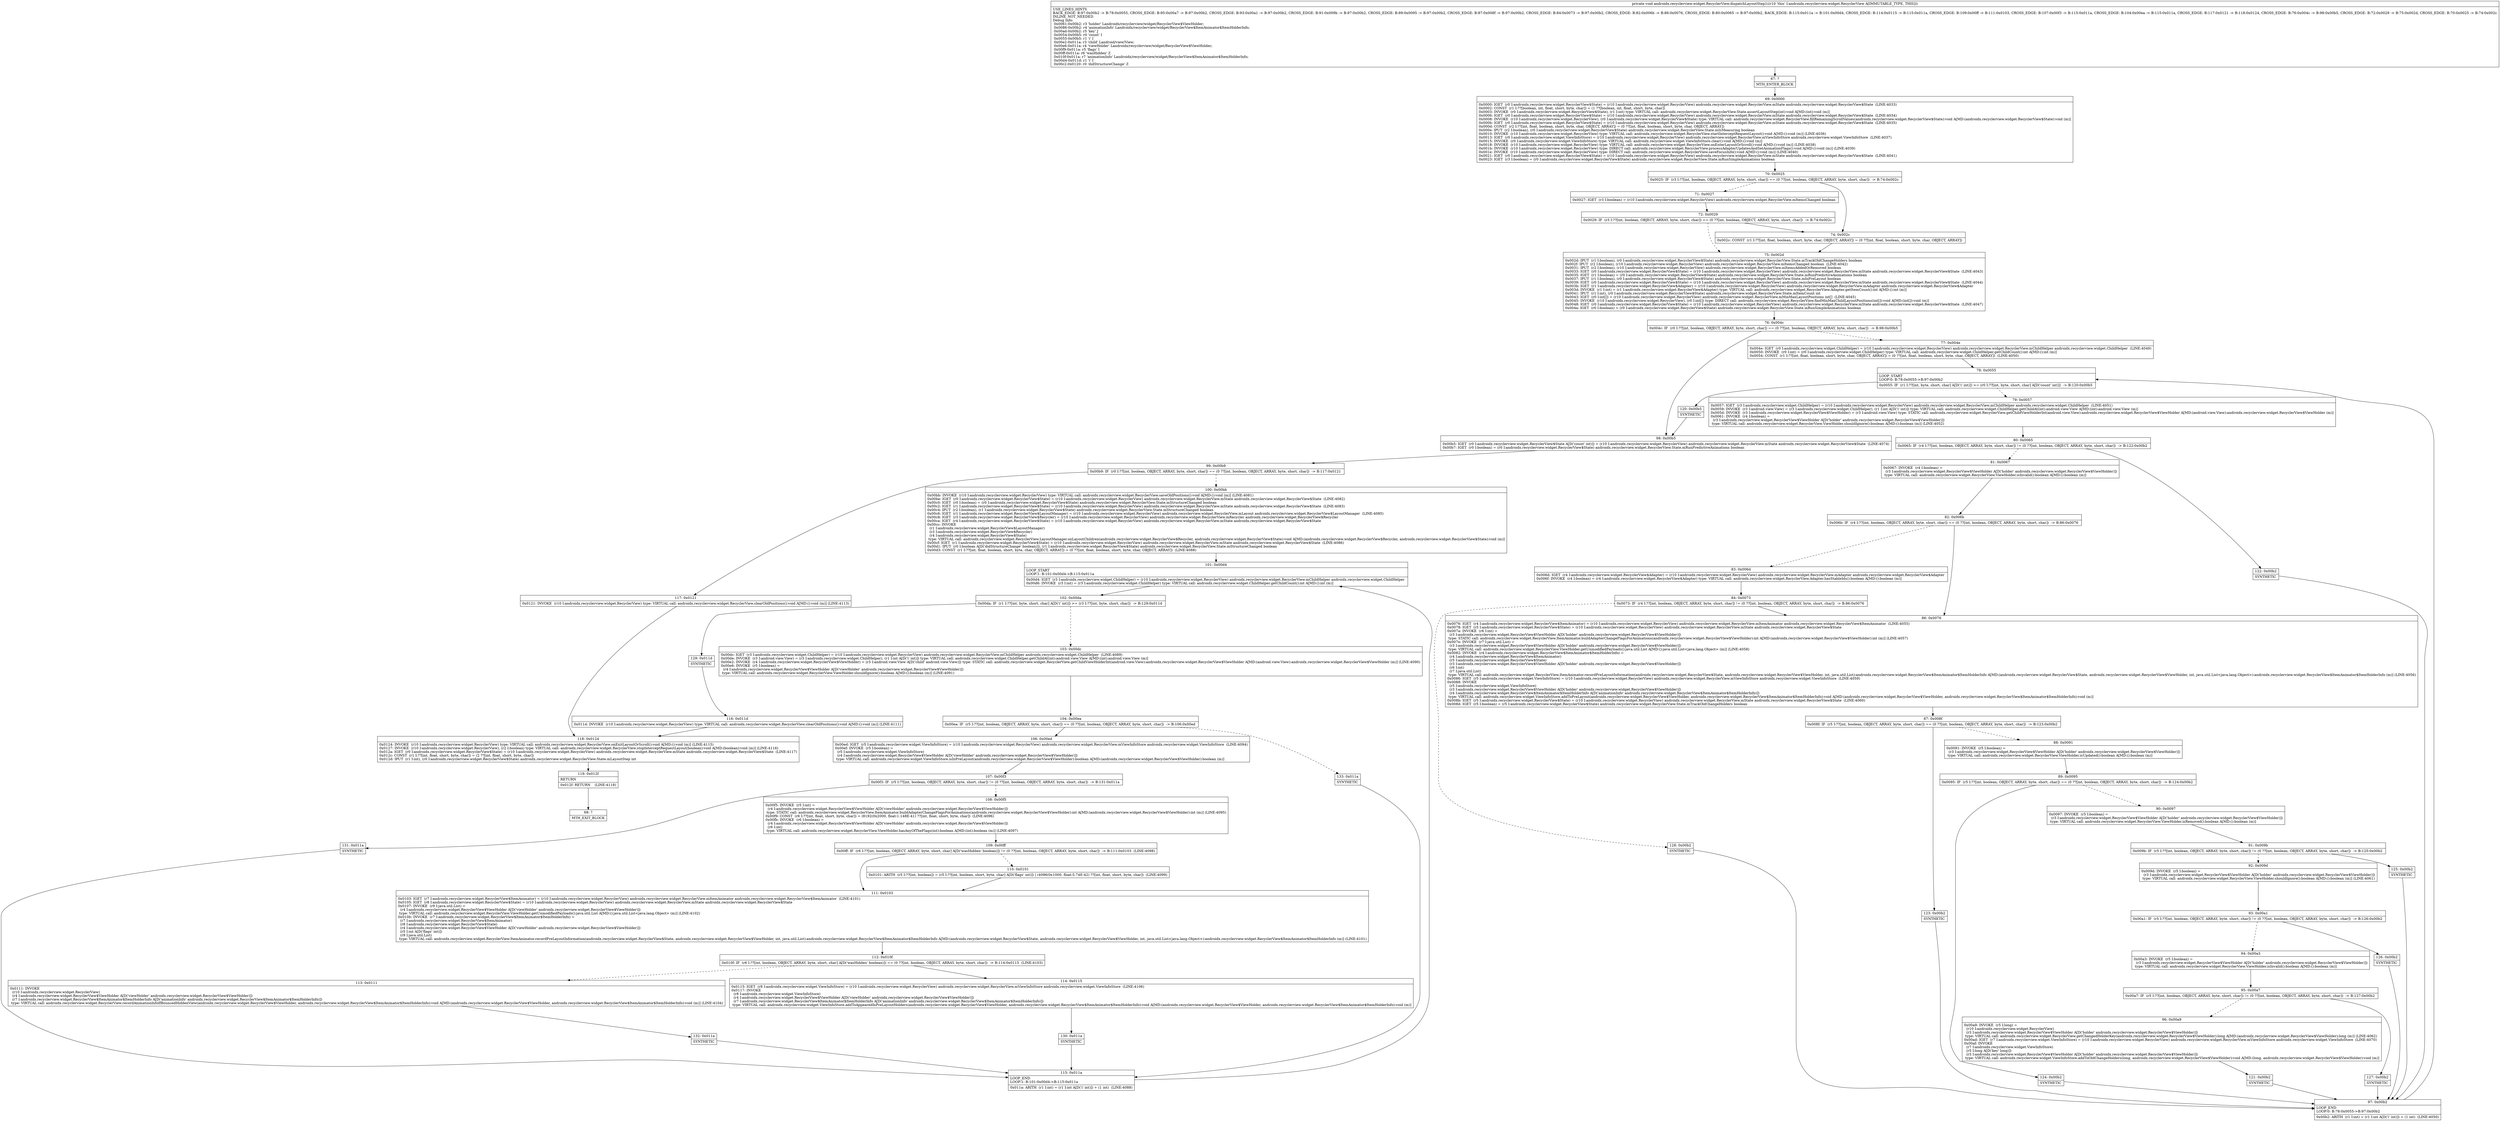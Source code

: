 digraph "CFG forandroidx.recyclerview.widget.RecyclerView.dispatchLayoutStep1()V" {
Node_67 [shape=record,label="{67\:\ ?|MTH_ENTER_BLOCK\l}"];
Node_69 [shape=record,label="{69\:\ 0x0000|0x0000: IGET  (r0 I:androidx.recyclerview.widget.RecyclerView$State) = (r10 I:androidx.recyclerview.widget.RecyclerView) androidx.recyclerview.widget.RecyclerView.mState androidx.recyclerview.widget.RecyclerView$State  (LINE:4033)\l0x0002: CONST  (r1 I:??[boolean, int, float, short, byte, char]) = (1 ??[boolean, int, float, short, byte, char]) \l0x0003: INVOKE  (r0 I:androidx.recyclerview.widget.RecyclerView$State), (r1 I:int) type: VIRTUAL call: androidx.recyclerview.widget.RecyclerView.State.assertLayoutStep(int):void A[MD:(int):void (m)]\l0x0006: IGET  (r0 I:androidx.recyclerview.widget.RecyclerView$State) = (r10 I:androidx.recyclerview.widget.RecyclerView) androidx.recyclerview.widget.RecyclerView.mState androidx.recyclerview.widget.RecyclerView$State  (LINE:4034)\l0x0008: INVOKE  (r10 I:androidx.recyclerview.widget.RecyclerView), (r0 I:androidx.recyclerview.widget.RecyclerView$State) type: VIRTUAL call: androidx.recyclerview.widget.RecyclerView.fillRemainingScrollValues(androidx.recyclerview.widget.RecyclerView$State):void A[MD:(androidx.recyclerview.widget.RecyclerView$State):void (m)]\l0x000b: IGET  (r0 I:androidx.recyclerview.widget.RecyclerView$State) = (r10 I:androidx.recyclerview.widget.RecyclerView) androidx.recyclerview.widget.RecyclerView.mState androidx.recyclerview.widget.RecyclerView$State  (LINE:4035)\l0x000d: CONST  (r2 I:??[int, float, boolean, short, byte, char, OBJECT, ARRAY]) = (0 ??[int, float, boolean, short, byte, char, OBJECT, ARRAY]) \l0x000e: IPUT  (r2 I:boolean), (r0 I:androidx.recyclerview.widget.RecyclerView$State) androidx.recyclerview.widget.RecyclerView.State.mIsMeasuring boolean \l0x0010: INVOKE  (r10 I:androidx.recyclerview.widget.RecyclerView) type: VIRTUAL call: androidx.recyclerview.widget.RecyclerView.startInterceptRequestLayout():void A[MD:():void (m)] (LINE:4036)\l0x0013: IGET  (r0 I:androidx.recyclerview.widget.ViewInfoStore) = (r10 I:androidx.recyclerview.widget.RecyclerView) androidx.recyclerview.widget.RecyclerView.mViewInfoStore androidx.recyclerview.widget.ViewInfoStore  (LINE:4037)\l0x0015: INVOKE  (r0 I:androidx.recyclerview.widget.ViewInfoStore) type: VIRTUAL call: androidx.recyclerview.widget.ViewInfoStore.clear():void A[MD:():void (m)]\l0x0018: INVOKE  (r10 I:androidx.recyclerview.widget.RecyclerView) type: VIRTUAL call: androidx.recyclerview.widget.RecyclerView.onEnterLayoutOrScroll():void A[MD:():void (m)] (LINE:4038)\l0x001b: INVOKE  (r10 I:androidx.recyclerview.widget.RecyclerView) type: DIRECT call: androidx.recyclerview.widget.RecyclerView.processAdapterUpdatesAndSetAnimationFlags():void A[MD:():void (m)] (LINE:4039)\l0x001e: INVOKE  (r10 I:androidx.recyclerview.widget.RecyclerView) type: DIRECT call: androidx.recyclerview.widget.RecyclerView.saveFocusInfo():void A[MD:():void (m)] (LINE:4040)\l0x0021: IGET  (r0 I:androidx.recyclerview.widget.RecyclerView$State) = (r10 I:androidx.recyclerview.widget.RecyclerView) androidx.recyclerview.widget.RecyclerView.mState androidx.recyclerview.widget.RecyclerView$State  (LINE:4041)\l0x0023: IGET  (r3 I:boolean) = (r0 I:androidx.recyclerview.widget.RecyclerView$State) androidx.recyclerview.widget.RecyclerView.State.mRunSimpleAnimations boolean \l}"];
Node_70 [shape=record,label="{70\:\ 0x0025|0x0025: IF  (r3 I:??[int, boolean, OBJECT, ARRAY, byte, short, char]) == (0 ??[int, boolean, OBJECT, ARRAY, byte, short, char])  \-\> B:74:0x002c \l}"];
Node_71 [shape=record,label="{71\:\ 0x0027|0x0027: IGET  (r3 I:boolean) = (r10 I:androidx.recyclerview.widget.RecyclerView) androidx.recyclerview.widget.RecyclerView.mItemsChanged boolean \l}"];
Node_72 [shape=record,label="{72\:\ 0x0029|0x0029: IF  (r3 I:??[int, boolean, OBJECT, ARRAY, byte, short, char]) == (0 ??[int, boolean, OBJECT, ARRAY, byte, short, char])  \-\> B:74:0x002c \l}"];
Node_75 [shape=record,label="{75\:\ 0x002d|0x002d: IPUT  (r1 I:boolean), (r0 I:androidx.recyclerview.widget.RecyclerView$State) androidx.recyclerview.widget.RecyclerView.State.mTrackOldChangeHolders boolean \l0x002f: IPUT  (r2 I:boolean), (r10 I:androidx.recyclerview.widget.RecyclerView) androidx.recyclerview.widget.RecyclerView.mItemsChanged boolean  (LINE:4042)\l0x0031: IPUT  (r2 I:boolean), (r10 I:androidx.recyclerview.widget.RecyclerView) androidx.recyclerview.widget.RecyclerView.mItemsAddedOrRemoved boolean \l0x0033: IGET  (r0 I:androidx.recyclerview.widget.RecyclerView$State) = (r10 I:androidx.recyclerview.widget.RecyclerView) androidx.recyclerview.widget.RecyclerView.mState androidx.recyclerview.widget.RecyclerView$State  (LINE:4043)\l0x0035: IGET  (r1 I:boolean) = (r0 I:androidx.recyclerview.widget.RecyclerView$State) androidx.recyclerview.widget.RecyclerView.State.mRunPredictiveAnimations boolean \l0x0037: IPUT  (r1 I:boolean), (r0 I:androidx.recyclerview.widget.RecyclerView$State) androidx.recyclerview.widget.RecyclerView.State.mInPreLayout boolean \l0x0039: IGET  (r0 I:androidx.recyclerview.widget.RecyclerView$State) = (r10 I:androidx.recyclerview.widget.RecyclerView) androidx.recyclerview.widget.RecyclerView.mState androidx.recyclerview.widget.RecyclerView$State  (LINE:4044)\l0x003b: IGET  (r1 I:androidx.recyclerview.widget.RecyclerView$Adapter) = (r10 I:androidx.recyclerview.widget.RecyclerView) androidx.recyclerview.widget.RecyclerView.mAdapter androidx.recyclerview.widget.RecyclerView$Adapter \l0x003d: INVOKE  (r1 I:int) = (r1 I:androidx.recyclerview.widget.RecyclerView$Adapter) type: VIRTUAL call: androidx.recyclerview.widget.RecyclerView.Adapter.getItemCount():int A[MD:():int (m)]\l0x0041: IPUT  (r1 I:int), (r0 I:androidx.recyclerview.widget.RecyclerView$State) androidx.recyclerview.widget.RecyclerView.State.mItemCount int \l0x0043: IGET  (r0 I:int[]) = (r10 I:androidx.recyclerview.widget.RecyclerView) androidx.recyclerview.widget.RecyclerView.mMinMaxLayoutPositions int[]  (LINE:4045)\l0x0045: INVOKE  (r10 I:androidx.recyclerview.widget.RecyclerView), (r0 I:int[]) type: DIRECT call: androidx.recyclerview.widget.RecyclerView.findMinMaxChildLayoutPositions(int[]):void A[MD:(int[]):void (m)]\l0x0048: IGET  (r0 I:androidx.recyclerview.widget.RecyclerView$State) = (r10 I:androidx.recyclerview.widget.RecyclerView) androidx.recyclerview.widget.RecyclerView.mState androidx.recyclerview.widget.RecyclerView$State  (LINE:4047)\l0x004a: IGET  (r0 I:boolean) = (r0 I:androidx.recyclerview.widget.RecyclerView$State) androidx.recyclerview.widget.RecyclerView.State.mRunSimpleAnimations boolean \l}"];
Node_76 [shape=record,label="{76\:\ 0x004c|0x004c: IF  (r0 I:??[int, boolean, OBJECT, ARRAY, byte, short, char]) == (0 ??[int, boolean, OBJECT, ARRAY, byte, short, char])  \-\> B:98:0x00b5 \l}"];
Node_77 [shape=record,label="{77\:\ 0x004e|0x004e: IGET  (r0 I:androidx.recyclerview.widget.ChildHelper) = (r10 I:androidx.recyclerview.widget.RecyclerView) androidx.recyclerview.widget.RecyclerView.mChildHelper androidx.recyclerview.widget.ChildHelper  (LINE:4049)\l0x0050: INVOKE  (r0 I:int) = (r0 I:androidx.recyclerview.widget.ChildHelper) type: VIRTUAL call: androidx.recyclerview.widget.ChildHelper.getChildCount():int A[MD:():int (m)]\l0x0054: CONST  (r1 I:??[int, float, boolean, short, byte, char, OBJECT, ARRAY]) = (0 ??[int, float, boolean, short, byte, char, OBJECT, ARRAY])  (LINE:4050)\l}"];
Node_78 [shape=record,label="{78\:\ 0x0055|LOOP_START\lLOOP:0: B:78:0x0055\-\>B:97:0x00b2\l|0x0055: IF  (r1 I:??[int, byte, short, char] A[D('i' int)]) \>= (r0 I:??[int, byte, short, char] A[D('count' int)])  \-\> B:120:0x00b5 \l}"];
Node_79 [shape=record,label="{79\:\ 0x0057|0x0057: IGET  (r3 I:androidx.recyclerview.widget.ChildHelper) = (r10 I:androidx.recyclerview.widget.RecyclerView) androidx.recyclerview.widget.RecyclerView.mChildHelper androidx.recyclerview.widget.ChildHelper  (LINE:4051)\l0x0059: INVOKE  (r3 I:android.view.View) = (r3 I:androidx.recyclerview.widget.ChildHelper), (r1 I:int A[D('i' int)]) type: VIRTUAL call: androidx.recyclerview.widget.ChildHelper.getChildAt(int):android.view.View A[MD:(int):android.view.View (m)]\l0x005d: INVOKE  (r3 I:androidx.recyclerview.widget.RecyclerView$ViewHolder) = (r3 I:android.view.View) type: STATIC call: androidx.recyclerview.widget.RecyclerView.getChildViewHolderInt(android.view.View):androidx.recyclerview.widget.RecyclerView$ViewHolder A[MD:(android.view.View):androidx.recyclerview.widget.RecyclerView$ViewHolder (m)]\l0x0061: INVOKE  (r4 I:boolean) = \l  (r3 I:androidx.recyclerview.widget.RecyclerView$ViewHolder A[D('holder' androidx.recyclerview.widget.RecyclerView$ViewHolder)])\l type: VIRTUAL call: androidx.recyclerview.widget.RecyclerView.ViewHolder.shouldIgnore():boolean A[MD:():boolean (m)] (LINE:4052)\l}"];
Node_80 [shape=record,label="{80\:\ 0x0065|0x0065: IF  (r4 I:??[int, boolean, OBJECT, ARRAY, byte, short, char]) != (0 ??[int, boolean, OBJECT, ARRAY, byte, short, char])  \-\> B:122:0x00b2 \l}"];
Node_81 [shape=record,label="{81\:\ 0x0067|0x0067: INVOKE  (r4 I:boolean) = \l  (r3 I:androidx.recyclerview.widget.RecyclerView$ViewHolder A[D('holder' androidx.recyclerview.widget.RecyclerView$ViewHolder)])\l type: VIRTUAL call: androidx.recyclerview.widget.RecyclerView.ViewHolder.isInvalid():boolean A[MD:():boolean (m)]\l}"];
Node_82 [shape=record,label="{82\:\ 0x006b|0x006b: IF  (r4 I:??[int, boolean, OBJECT, ARRAY, byte, short, char]) == (0 ??[int, boolean, OBJECT, ARRAY, byte, short, char])  \-\> B:86:0x0076 \l}"];
Node_83 [shape=record,label="{83\:\ 0x006d|0x006d: IGET  (r4 I:androidx.recyclerview.widget.RecyclerView$Adapter) = (r10 I:androidx.recyclerview.widget.RecyclerView) androidx.recyclerview.widget.RecyclerView.mAdapter androidx.recyclerview.widget.RecyclerView$Adapter \l0x006f: INVOKE  (r4 I:boolean) = (r4 I:androidx.recyclerview.widget.RecyclerView$Adapter) type: VIRTUAL call: androidx.recyclerview.widget.RecyclerView.Adapter.hasStableIds():boolean A[MD:():boolean (m)]\l}"];
Node_84 [shape=record,label="{84\:\ 0x0073|0x0073: IF  (r4 I:??[int, boolean, OBJECT, ARRAY, byte, short, char]) != (0 ??[int, boolean, OBJECT, ARRAY, byte, short, char])  \-\> B:86:0x0076 \l}"];
Node_128 [shape=record,label="{128\:\ 0x00b2|SYNTHETIC\l}"];
Node_97 [shape=record,label="{97\:\ 0x00b2|LOOP_END\lLOOP:0: B:78:0x0055\-\>B:97:0x00b2\l|0x00b2: ARITH  (r1 I:int) = (r1 I:int A[D('i' int)]) + (1 int)  (LINE:4050)\l}"];
Node_86 [shape=record,label="{86\:\ 0x0076|0x0076: IGET  (r4 I:androidx.recyclerview.widget.RecyclerView$ItemAnimator) = (r10 I:androidx.recyclerview.widget.RecyclerView) androidx.recyclerview.widget.RecyclerView.mItemAnimator androidx.recyclerview.widget.RecyclerView$ItemAnimator  (LINE:4055)\l0x0078: IGET  (r5 I:androidx.recyclerview.widget.RecyclerView$State) = (r10 I:androidx.recyclerview.widget.RecyclerView) androidx.recyclerview.widget.RecyclerView.mState androidx.recyclerview.widget.RecyclerView$State \l0x007a: INVOKE  (r6 I:int) = \l  (r3 I:androidx.recyclerview.widget.RecyclerView$ViewHolder A[D('holder' androidx.recyclerview.widget.RecyclerView$ViewHolder)])\l type: STATIC call: androidx.recyclerview.widget.RecyclerView.ItemAnimator.buildAdapterChangeFlagsForAnimations(androidx.recyclerview.widget.RecyclerView$ViewHolder):int A[MD:(androidx.recyclerview.widget.RecyclerView$ViewHolder):int (m)] (LINE:4057)\l0x007e: INVOKE  (r7 I:java.util.List) = \l  (r3 I:androidx.recyclerview.widget.RecyclerView$ViewHolder A[D('holder' androidx.recyclerview.widget.RecyclerView$ViewHolder)])\l type: VIRTUAL call: androidx.recyclerview.widget.RecyclerView.ViewHolder.getUnmodifiedPayloads():java.util.List A[MD:():java.util.List\<java.lang.Object\> (m)] (LINE:4058)\l0x0082: INVOKE  (r4 I:androidx.recyclerview.widget.RecyclerView$ItemAnimator$ItemHolderInfo) = \l  (r4 I:androidx.recyclerview.widget.RecyclerView$ItemAnimator)\l  (r5 I:androidx.recyclerview.widget.RecyclerView$State)\l  (r3 I:androidx.recyclerview.widget.RecyclerView$ViewHolder A[D('holder' androidx.recyclerview.widget.RecyclerView$ViewHolder)])\l  (r6 I:int)\l  (r7 I:java.util.List)\l type: VIRTUAL call: androidx.recyclerview.widget.RecyclerView.ItemAnimator.recordPreLayoutInformation(androidx.recyclerview.widget.RecyclerView$State, androidx.recyclerview.widget.RecyclerView$ViewHolder, int, java.util.List):androidx.recyclerview.widget.RecyclerView$ItemAnimator$ItemHolderInfo A[MD:(androidx.recyclerview.widget.RecyclerView$State, androidx.recyclerview.widget.RecyclerView$ViewHolder, int, java.util.List\<java.lang.Object\>):androidx.recyclerview.widget.RecyclerView$ItemAnimator$ItemHolderInfo (m)] (LINE:4056)\l0x0086: IGET  (r5 I:androidx.recyclerview.widget.ViewInfoStore) = (r10 I:androidx.recyclerview.widget.RecyclerView) androidx.recyclerview.widget.RecyclerView.mViewInfoStore androidx.recyclerview.widget.ViewInfoStore  (LINE:4059)\l0x0088: INVOKE  \l  (r5 I:androidx.recyclerview.widget.ViewInfoStore)\l  (r3 I:androidx.recyclerview.widget.RecyclerView$ViewHolder A[D('holder' androidx.recyclerview.widget.RecyclerView$ViewHolder)])\l  (r4 I:androidx.recyclerview.widget.RecyclerView$ItemAnimator$ItemHolderInfo A[D('animationInfo' androidx.recyclerview.widget.RecyclerView$ItemAnimator$ItemHolderInfo)])\l type: VIRTUAL call: androidx.recyclerview.widget.ViewInfoStore.addToPreLayout(androidx.recyclerview.widget.RecyclerView$ViewHolder, androidx.recyclerview.widget.RecyclerView$ItemAnimator$ItemHolderInfo):void A[MD:(androidx.recyclerview.widget.RecyclerView$ViewHolder, androidx.recyclerview.widget.RecyclerView$ItemAnimator$ItemHolderInfo):void (m)]\l0x008b: IGET  (r5 I:androidx.recyclerview.widget.RecyclerView$State) = (r10 I:androidx.recyclerview.widget.RecyclerView) androidx.recyclerview.widget.RecyclerView.mState androidx.recyclerview.widget.RecyclerView$State  (LINE:4060)\l0x008d: IGET  (r5 I:boolean) = (r5 I:androidx.recyclerview.widget.RecyclerView$State) androidx.recyclerview.widget.RecyclerView.State.mTrackOldChangeHolders boolean \l}"];
Node_87 [shape=record,label="{87\:\ 0x008f|0x008f: IF  (r5 I:??[int, boolean, OBJECT, ARRAY, byte, short, char]) == (0 ??[int, boolean, OBJECT, ARRAY, byte, short, char])  \-\> B:123:0x00b2 \l}"];
Node_88 [shape=record,label="{88\:\ 0x0091|0x0091: INVOKE  (r5 I:boolean) = \l  (r3 I:androidx.recyclerview.widget.RecyclerView$ViewHolder A[D('holder' androidx.recyclerview.widget.RecyclerView$ViewHolder)])\l type: VIRTUAL call: androidx.recyclerview.widget.RecyclerView.ViewHolder.isUpdated():boolean A[MD:():boolean (m)]\l}"];
Node_89 [shape=record,label="{89\:\ 0x0095|0x0095: IF  (r5 I:??[int, boolean, OBJECT, ARRAY, byte, short, char]) == (0 ??[int, boolean, OBJECT, ARRAY, byte, short, char])  \-\> B:124:0x00b2 \l}"];
Node_90 [shape=record,label="{90\:\ 0x0097|0x0097: INVOKE  (r5 I:boolean) = \l  (r3 I:androidx.recyclerview.widget.RecyclerView$ViewHolder A[D('holder' androidx.recyclerview.widget.RecyclerView$ViewHolder)])\l type: VIRTUAL call: androidx.recyclerview.widget.RecyclerView.ViewHolder.isRemoved():boolean A[MD:():boolean (m)]\l}"];
Node_91 [shape=record,label="{91\:\ 0x009b|0x009b: IF  (r5 I:??[int, boolean, OBJECT, ARRAY, byte, short, char]) != (0 ??[int, boolean, OBJECT, ARRAY, byte, short, char])  \-\> B:125:0x00b2 \l}"];
Node_92 [shape=record,label="{92\:\ 0x009d|0x009d: INVOKE  (r5 I:boolean) = \l  (r3 I:androidx.recyclerview.widget.RecyclerView$ViewHolder A[D('holder' androidx.recyclerview.widget.RecyclerView$ViewHolder)])\l type: VIRTUAL call: androidx.recyclerview.widget.RecyclerView.ViewHolder.shouldIgnore():boolean A[MD:():boolean (m)] (LINE:4061)\l}"];
Node_93 [shape=record,label="{93\:\ 0x00a1|0x00a1: IF  (r5 I:??[int, boolean, OBJECT, ARRAY, byte, short, char]) != (0 ??[int, boolean, OBJECT, ARRAY, byte, short, char])  \-\> B:126:0x00b2 \l}"];
Node_94 [shape=record,label="{94\:\ 0x00a3|0x00a3: INVOKE  (r5 I:boolean) = \l  (r3 I:androidx.recyclerview.widget.RecyclerView$ViewHolder A[D('holder' androidx.recyclerview.widget.RecyclerView$ViewHolder)])\l type: VIRTUAL call: androidx.recyclerview.widget.RecyclerView.ViewHolder.isInvalid():boolean A[MD:():boolean (m)]\l}"];
Node_95 [shape=record,label="{95\:\ 0x00a7|0x00a7: IF  (r5 I:??[int, boolean, OBJECT, ARRAY, byte, short, char]) != (0 ??[int, boolean, OBJECT, ARRAY, byte, short, char])  \-\> B:127:0x00b2 \l}"];
Node_96 [shape=record,label="{96\:\ 0x00a9|0x00a9: INVOKE  (r5 I:long) = \l  (r10 I:androidx.recyclerview.widget.RecyclerView)\l  (r3 I:androidx.recyclerview.widget.RecyclerView$ViewHolder A[D('holder' androidx.recyclerview.widget.RecyclerView$ViewHolder)])\l type: VIRTUAL call: androidx.recyclerview.widget.RecyclerView.getChangedHolderKey(androidx.recyclerview.widget.RecyclerView$ViewHolder):long A[MD:(androidx.recyclerview.widget.RecyclerView$ViewHolder):long (m)] (LINE:4062)\l0x00ad: IGET  (r7 I:androidx.recyclerview.widget.ViewInfoStore) = (r10 I:androidx.recyclerview.widget.RecyclerView) androidx.recyclerview.widget.RecyclerView.mViewInfoStore androidx.recyclerview.widget.ViewInfoStore  (LINE:4070)\l0x00af: INVOKE  \l  (r7 I:androidx.recyclerview.widget.ViewInfoStore)\l  (r5 I:long A[D('key' long)])\l  (r3 I:androidx.recyclerview.widget.RecyclerView$ViewHolder A[D('holder' androidx.recyclerview.widget.RecyclerView$ViewHolder)])\l type: VIRTUAL call: androidx.recyclerview.widget.ViewInfoStore.addToOldChangeHolders(long, androidx.recyclerview.widget.RecyclerView$ViewHolder):void A[MD:(long, androidx.recyclerview.widget.RecyclerView$ViewHolder):void (m)]\l}"];
Node_121 [shape=record,label="{121\:\ 0x00b2|SYNTHETIC\l}"];
Node_127 [shape=record,label="{127\:\ 0x00b2|SYNTHETIC\l}"];
Node_126 [shape=record,label="{126\:\ 0x00b2|SYNTHETIC\l}"];
Node_125 [shape=record,label="{125\:\ 0x00b2|SYNTHETIC\l}"];
Node_124 [shape=record,label="{124\:\ 0x00b2|SYNTHETIC\l}"];
Node_123 [shape=record,label="{123\:\ 0x00b2|SYNTHETIC\l}"];
Node_122 [shape=record,label="{122\:\ 0x00b2|SYNTHETIC\l}"];
Node_120 [shape=record,label="{120\:\ 0x00b5|SYNTHETIC\l}"];
Node_98 [shape=record,label="{98\:\ 0x00b5|0x00b5: IGET  (r0 I:androidx.recyclerview.widget.RecyclerView$State A[D('count' int)]) = (r10 I:androidx.recyclerview.widget.RecyclerView) androidx.recyclerview.widget.RecyclerView.mState androidx.recyclerview.widget.RecyclerView$State  (LINE:4074)\l0x00b7: IGET  (r0 I:boolean) = (r0 I:androidx.recyclerview.widget.RecyclerView$State) androidx.recyclerview.widget.RecyclerView.State.mRunPredictiveAnimations boolean \l}"];
Node_99 [shape=record,label="{99\:\ 0x00b9|0x00b9: IF  (r0 I:??[int, boolean, OBJECT, ARRAY, byte, short, char]) == (0 ??[int, boolean, OBJECT, ARRAY, byte, short, char])  \-\> B:117:0x0121 \l}"];
Node_100 [shape=record,label="{100\:\ 0x00bb|0x00bb: INVOKE  (r10 I:androidx.recyclerview.widget.RecyclerView) type: VIRTUAL call: androidx.recyclerview.widget.RecyclerView.saveOldPositions():void A[MD:():void (m)] (LINE:4081)\l0x00be: IGET  (r0 I:androidx.recyclerview.widget.RecyclerView$State) = (r10 I:androidx.recyclerview.widget.RecyclerView) androidx.recyclerview.widget.RecyclerView.mState androidx.recyclerview.widget.RecyclerView$State  (LINE:4082)\l0x00c0: IGET  (r0 I:boolean) = (r0 I:androidx.recyclerview.widget.RecyclerView$State) androidx.recyclerview.widget.RecyclerView.State.mStructureChanged boolean \l0x00c2: IGET  (r1 I:androidx.recyclerview.widget.RecyclerView$State) = (r10 I:androidx.recyclerview.widget.RecyclerView) androidx.recyclerview.widget.RecyclerView.mState androidx.recyclerview.widget.RecyclerView$State  (LINE:4083)\l0x00c4: IPUT  (r2 I:boolean), (r1 I:androidx.recyclerview.widget.RecyclerView$State) androidx.recyclerview.widget.RecyclerView.State.mStructureChanged boolean \l0x00c6: IGET  (r1 I:androidx.recyclerview.widget.RecyclerView$LayoutManager) = (r10 I:androidx.recyclerview.widget.RecyclerView) androidx.recyclerview.widget.RecyclerView.mLayout androidx.recyclerview.widget.RecyclerView$LayoutManager  (LINE:4085)\l0x00c8: IGET  (r3 I:androidx.recyclerview.widget.RecyclerView$Recycler) = (r10 I:androidx.recyclerview.widget.RecyclerView) androidx.recyclerview.widget.RecyclerView.mRecycler androidx.recyclerview.widget.RecyclerView$Recycler \l0x00ca: IGET  (r4 I:androidx.recyclerview.widget.RecyclerView$State) = (r10 I:androidx.recyclerview.widget.RecyclerView) androidx.recyclerview.widget.RecyclerView.mState androidx.recyclerview.widget.RecyclerView$State \l0x00cc: INVOKE  \l  (r1 I:androidx.recyclerview.widget.RecyclerView$LayoutManager)\l  (r3 I:androidx.recyclerview.widget.RecyclerView$Recycler)\l  (r4 I:androidx.recyclerview.widget.RecyclerView$State)\l type: VIRTUAL call: androidx.recyclerview.widget.RecyclerView.LayoutManager.onLayoutChildren(androidx.recyclerview.widget.RecyclerView$Recycler, androidx.recyclerview.widget.RecyclerView$State):void A[MD:(androidx.recyclerview.widget.RecyclerView$Recycler, androidx.recyclerview.widget.RecyclerView$State):void (m)]\l0x00cf: IGET  (r1 I:androidx.recyclerview.widget.RecyclerView$State) = (r10 I:androidx.recyclerview.widget.RecyclerView) androidx.recyclerview.widget.RecyclerView.mState androidx.recyclerview.widget.RecyclerView$State  (LINE:4086)\l0x00d1: IPUT  (r0 I:boolean A[D('didStructureChange' boolean)]), (r1 I:androidx.recyclerview.widget.RecyclerView$State) androidx.recyclerview.widget.RecyclerView.State.mStructureChanged boolean \l0x00d3: CONST  (r1 I:??[int, float, boolean, short, byte, char, OBJECT, ARRAY]) = (0 ??[int, float, boolean, short, byte, char, OBJECT, ARRAY])  (LINE:4088)\l}"];
Node_101 [shape=record,label="{101\:\ 0x00d4|LOOP_START\lLOOP:1: B:101:0x00d4\-\>B:115:0x011a\l|0x00d4: IGET  (r3 I:androidx.recyclerview.widget.ChildHelper) = (r10 I:androidx.recyclerview.widget.RecyclerView) androidx.recyclerview.widget.RecyclerView.mChildHelper androidx.recyclerview.widget.ChildHelper \l0x00d6: INVOKE  (r3 I:int) = (r3 I:androidx.recyclerview.widget.ChildHelper) type: VIRTUAL call: androidx.recyclerview.widget.ChildHelper.getChildCount():int A[MD:():int (m)]\l}"];
Node_102 [shape=record,label="{102\:\ 0x00da|0x00da: IF  (r1 I:??[int, byte, short, char] A[D('i' int)]) \>= (r3 I:??[int, byte, short, char])  \-\> B:129:0x011d \l}"];
Node_103 [shape=record,label="{103\:\ 0x00dc|0x00dc: IGET  (r3 I:androidx.recyclerview.widget.ChildHelper) = (r10 I:androidx.recyclerview.widget.RecyclerView) androidx.recyclerview.widget.RecyclerView.mChildHelper androidx.recyclerview.widget.ChildHelper  (LINE:4089)\l0x00de: INVOKE  (r3 I:android.view.View) = (r3 I:androidx.recyclerview.widget.ChildHelper), (r1 I:int A[D('i' int)]) type: VIRTUAL call: androidx.recyclerview.widget.ChildHelper.getChildAt(int):android.view.View A[MD:(int):android.view.View (m)]\l0x00e2: INVOKE  (r4 I:androidx.recyclerview.widget.RecyclerView$ViewHolder) = (r3 I:android.view.View A[D('child' android.view.View)]) type: STATIC call: androidx.recyclerview.widget.RecyclerView.getChildViewHolderInt(android.view.View):androidx.recyclerview.widget.RecyclerView$ViewHolder A[MD:(android.view.View):androidx.recyclerview.widget.RecyclerView$ViewHolder (m)] (LINE:4090)\l0x00e6: INVOKE  (r5 I:boolean) = \l  (r4 I:androidx.recyclerview.widget.RecyclerView$ViewHolder A[D('viewHolder' androidx.recyclerview.widget.RecyclerView$ViewHolder)])\l type: VIRTUAL call: androidx.recyclerview.widget.RecyclerView.ViewHolder.shouldIgnore():boolean A[MD:():boolean (m)] (LINE:4091)\l}"];
Node_104 [shape=record,label="{104\:\ 0x00ea|0x00ea: IF  (r5 I:??[int, boolean, OBJECT, ARRAY, byte, short, char]) == (0 ??[int, boolean, OBJECT, ARRAY, byte, short, char])  \-\> B:106:0x00ed \l}"];
Node_106 [shape=record,label="{106\:\ 0x00ed|0x00ed: IGET  (r5 I:androidx.recyclerview.widget.ViewInfoStore) = (r10 I:androidx.recyclerview.widget.RecyclerView) androidx.recyclerview.widget.RecyclerView.mViewInfoStore androidx.recyclerview.widget.ViewInfoStore  (LINE:4094)\l0x00ef: INVOKE  (r5 I:boolean) = \l  (r5 I:androidx.recyclerview.widget.ViewInfoStore)\l  (r4 I:androidx.recyclerview.widget.RecyclerView$ViewHolder A[D('viewHolder' androidx.recyclerview.widget.RecyclerView$ViewHolder)])\l type: VIRTUAL call: androidx.recyclerview.widget.ViewInfoStore.isInPreLayout(androidx.recyclerview.widget.RecyclerView$ViewHolder):boolean A[MD:(androidx.recyclerview.widget.RecyclerView$ViewHolder):boolean (m)]\l}"];
Node_107 [shape=record,label="{107\:\ 0x00f3|0x00f3: IF  (r5 I:??[int, boolean, OBJECT, ARRAY, byte, short, char]) != (0 ??[int, boolean, OBJECT, ARRAY, byte, short, char])  \-\> B:131:0x011a \l}"];
Node_108 [shape=record,label="{108\:\ 0x00f5|0x00f5: INVOKE  (r5 I:int) = \l  (r4 I:androidx.recyclerview.widget.RecyclerView$ViewHolder A[D('viewHolder' androidx.recyclerview.widget.RecyclerView$ViewHolder)])\l type: STATIC call: androidx.recyclerview.widget.RecyclerView.ItemAnimator.buildAdapterChangeFlagsForAnimations(androidx.recyclerview.widget.RecyclerView$ViewHolder):int A[MD:(androidx.recyclerview.widget.RecyclerView$ViewHolder):int (m)] (LINE:4095)\l0x00f9: CONST  (r6 I:??[int, float, short, byte, char]) = (8192(0x2000, float:1.148E\-41) ??[int, float, short, byte, char])  (LINE:4096)\l0x00fb: INVOKE  (r6 I:boolean) = \l  (r4 I:androidx.recyclerview.widget.RecyclerView$ViewHolder A[D('viewHolder' androidx.recyclerview.widget.RecyclerView$ViewHolder)])\l  (r6 I:int)\l type: VIRTUAL call: androidx.recyclerview.widget.RecyclerView.ViewHolder.hasAnyOfTheFlags(int):boolean A[MD:(int):boolean (m)] (LINE:4097)\l}"];
Node_109 [shape=record,label="{109\:\ 0x00ff|0x00ff: IF  (r6 I:??[int, boolean, OBJECT, ARRAY, byte, short, char] A[D('wasHidden' boolean)]) != (0 ??[int, boolean, OBJECT, ARRAY, byte, short, char])  \-\> B:111:0x0103  (LINE:4098)\l}"];
Node_110 [shape=record,label="{110\:\ 0x0101|0x0101: ARITH  (r5 I:??[int, boolean]) = (r5 I:??[int, boolean, short, byte, char] A[D('flags' int)]) \| (4096(0x1000, float:5.74E\-42) ??[int, float, short, byte, char])  (LINE:4099)\l}"];
Node_111 [shape=record,label="{111\:\ 0x0103|0x0103: IGET  (r7 I:androidx.recyclerview.widget.RecyclerView$ItemAnimator) = (r10 I:androidx.recyclerview.widget.RecyclerView) androidx.recyclerview.widget.RecyclerView.mItemAnimator androidx.recyclerview.widget.RecyclerView$ItemAnimator  (LINE:4101)\l0x0105: IGET  (r8 I:androidx.recyclerview.widget.RecyclerView$State) = (r10 I:androidx.recyclerview.widget.RecyclerView) androidx.recyclerview.widget.RecyclerView.mState androidx.recyclerview.widget.RecyclerView$State \l0x0107: INVOKE  (r9 I:java.util.List) = \l  (r4 I:androidx.recyclerview.widget.RecyclerView$ViewHolder A[D('viewHolder' androidx.recyclerview.widget.RecyclerView$ViewHolder)])\l type: VIRTUAL call: androidx.recyclerview.widget.RecyclerView.ViewHolder.getUnmodifiedPayloads():java.util.List A[MD:():java.util.List\<java.lang.Object\> (m)] (LINE:4102)\l0x010b: INVOKE  (r7 I:androidx.recyclerview.widget.RecyclerView$ItemAnimator$ItemHolderInfo) = \l  (r7 I:androidx.recyclerview.widget.RecyclerView$ItemAnimator)\l  (r8 I:androidx.recyclerview.widget.RecyclerView$State)\l  (r4 I:androidx.recyclerview.widget.RecyclerView$ViewHolder A[D('viewHolder' androidx.recyclerview.widget.RecyclerView$ViewHolder)])\l  (r5 I:int A[D('flags' int)])\l  (r9 I:java.util.List)\l type: VIRTUAL call: androidx.recyclerview.widget.RecyclerView.ItemAnimator.recordPreLayoutInformation(androidx.recyclerview.widget.RecyclerView$State, androidx.recyclerview.widget.RecyclerView$ViewHolder, int, java.util.List):androidx.recyclerview.widget.RecyclerView$ItemAnimator$ItemHolderInfo A[MD:(androidx.recyclerview.widget.RecyclerView$State, androidx.recyclerview.widget.RecyclerView$ViewHolder, int, java.util.List\<java.lang.Object\>):androidx.recyclerview.widget.RecyclerView$ItemAnimator$ItemHolderInfo (m)] (LINE:4101)\l}"];
Node_112 [shape=record,label="{112\:\ 0x010f|0x010f: IF  (r6 I:??[int, boolean, OBJECT, ARRAY, byte, short, char] A[D('wasHidden' boolean)]) == (0 ??[int, boolean, OBJECT, ARRAY, byte, short, char])  \-\> B:114:0x0115  (LINE:4103)\l}"];
Node_113 [shape=record,label="{113\:\ 0x0111|0x0111: INVOKE  \l  (r10 I:androidx.recyclerview.widget.RecyclerView)\l  (r4 I:androidx.recyclerview.widget.RecyclerView$ViewHolder A[D('viewHolder' androidx.recyclerview.widget.RecyclerView$ViewHolder)])\l  (r7 I:androidx.recyclerview.widget.RecyclerView$ItemAnimator$ItemHolderInfo A[D('animationInfo' androidx.recyclerview.widget.RecyclerView$ItemAnimator$ItemHolderInfo)])\l type: VIRTUAL call: androidx.recyclerview.widget.RecyclerView.recordAnimationInfoIfBouncedHiddenView(androidx.recyclerview.widget.RecyclerView$ViewHolder, androidx.recyclerview.widget.RecyclerView$ItemAnimator$ItemHolderInfo):void A[MD:(androidx.recyclerview.widget.RecyclerView$ViewHolder, androidx.recyclerview.widget.RecyclerView$ItemAnimator$ItemHolderInfo):void (m)] (LINE:4104)\l}"];
Node_132 [shape=record,label="{132\:\ 0x011a|SYNTHETIC\l}"];
Node_115 [shape=record,label="{115\:\ 0x011a|LOOP_END\lLOOP:1: B:101:0x00d4\-\>B:115:0x011a\l|0x011a: ARITH  (r1 I:int) = (r1 I:int A[D('i' int)]) + (1 int)  (LINE:4088)\l}"];
Node_114 [shape=record,label="{114\:\ 0x0115|0x0115: IGET  (r8 I:androidx.recyclerview.widget.ViewInfoStore) = (r10 I:androidx.recyclerview.widget.RecyclerView) androidx.recyclerview.widget.RecyclerView.mViewInfoStore androidx.recyclerview.widget.ViewInfoStore  (LINE:4106)\l0x0117: INVOKE  \l  (r8 I:androidx.recyclerview.widget.ViewInfoStore)\l  (r4 I:androidx.recyclerview.widget.RecyclerView$ViewHolder A[D('viewHolder' androidx.recyclerview.widget.RecyclerView$ViewHolder)])\l  (r7 I:androidx.recyclerview.widget.RecyclerView$ItemAnimator$ItemHolderInfo A[D('animationInfo' androidx.recyclerview.widget.RecyclerView$ItemAnimator$ItemHolderInfo)])\l type: VIRTUAL call: androidx.recyclerview.widget.ViewInfoStore.addToAppearedInPreLayoutHolders(androidx.recyclerview.widget.RecyclerView$ViewHolder, androidx.recyclerview.widget.RecyclerView$ItemAnimator$ItemHolderInfo):void A[MD:(androidx.recyclerview.widget.RecyclerView$ViewHolder, androidx.recyclerview.widget.RecyclerView$ItemAnimator$ItemHolderInfo):void (m)]\l}"];
Node_130 [shape=record,label="{130\:\ 0x011a|SYNTHETIC\l}"];
Node_131 [shape=record,label="{131\:\ 0x011a|SYNTHETIC\l}"];
Node_133 [shape=record,label="{133\:\ 0x011a|SYNTHETIC\l}"];
Node_129 [shape=record,label="{129\:\ 0x011d|SYNTHETIC\l}"];
Node_116 [shape=record,label="{116\:\ 0x011d|0x011d: INVOKE  (r10 I:androidx.recyclerview.widget.RecyclerView) type: VIRTUAL call: androidx.recyclerview.widget.RecyclerView.clearOldPositions():void A[MD:():void (m)] (LINE:4111)\l}"];
Node_118 [shape=record,label="{118\:\ 0x0124|0x0124: INVOKE  (r10 I:androidx.recyclerview.widget.RecyclerView) type: VIRTUAL call: androidx.recyclerview.widget.RecyclerView.onExitLayoutOrScroll():void A[MD:():void (m)] (LINE:4115)\l0x0127: INVOKE  (r10 I:androidx.recyclerview.widget.RecyclerView), (r2 I:boolean) type: VIRTUAL call: androidx.recyclerview.widget.RecyclerView.stopInterceptRequestLayout(boolean):void A[MD:(boolean):void (m)] (LINE:4116)\l0x012a: IGET  (r0 I:androidx.recyclerview.widget.RecyclerView$State) = (r10 I:androidx.recyclerview.widget.RecyclerView) androidx.recyclerview.widget.RecyclerView.mState androidx.recyclerview.widget.RecyclerView$State  (LINE:4117)\l0x012c: CONST  (r1 I:??[int, float, short, byte, char]) = (2 ??[int, float, short, byte, char]) \l0x012d: IPUT  (r1 I:int), (r0 I:androidx.recyclerview.widget.RecyclerView$State) androidx.recyclerview.widget.RecyclerView.State.mLayoutStep int \l}"];
Node_119 [shape=record,label="{119\:\ 0x012f|RETURN\l|0x012f: RETURN    (LINE:4118)\l}"];
Node_68 [shape=record,label="{68\:\ ?|MTH_EXIT_BLOCK\l}"];
Node_117 [shape=record,label="{117\:\ 0x0121|0x0121: INVOKE  (r10 I:androidx.recyclerview.widget.RecyclerView) type: VIRTUAL call: androidx.recyclerview.widget.RecyclerView.clearOldPositions():void A[MD:():void (m)] (LINE:4113)\l}"];
Node_74 [shape=record,label="{74\:\ 0x002c|0x002c: CONST  (r1 I:??[int, float, boolean, short, byte, char, OBJECT, ARRAY]) = (0 ??[int, float, boolean, short, byte, char, OBJECT, ARRAY]) \l}"];
MethodNode[shape=record,label="{private void androidx.recyclerview.widget.RecyclerView.dispatchLayoutStep1((r10 'this' I:androidx.recyclerview.widget.RecyclerView A[IMMUTABLE_TYPE, THIS]))  | USE_LINES_HINTS\lBACK_EDGE: B:97:0x00b2 \-\> B:78:0x0055, CROSS_EDGE: B:95:0x00a7 \-\> B:97:0x00b2, CROSS_EDGE: B:93:0x00a1 \-\> B:97:0x00b2, CROSS_EDGE: B:91:0x009b \-\> B:97:0x00b2, CROSS_EDGE: B:89:0x0095 \-\> B:97:0x00b2, CROSS_EDGE: B:87:0x008f \-\> B:97:0x00b2, CROSS_EDGE: B:84:0x0073 \-\> B:97:0x00b2, CROSS_EDGE: B:82:0x006b \-\> B:86:0x0076, CROSS_EDGE: B:80:0x0065 \-\> B:97:0x00b2, BACK_EDGE: B:115:0x011a \-\> B:101:0x00d4, CROSS_EDGE: B:114:0x0115 \-\> B:115:0x011a, CROSS_EDGE: B:109:0x00ff \-\> B:111:0x0103, CROSS_EDGE: B:107:0x00f3 \-\> B:115:0x011a, CROSS_EDGE: B:104:0x00ea \-\> B:115:0x011a, CROSS_EDGE: B:117:0x0121 \-\> B:118:0x0124, CROSS_EDGE: B:76:0x004c \-\> B:98:0x00b5, CROSS_EDGE: B:72:0x0029 \-\> B:75:0x002d, CROSS_EDGE: B:70:0x0025 \-\> B:74:0x002c\lINLINE_NOT_NEEDED\lDebug Info:\l  0x0061\-0x00b2: r3 'holder' Landroidx\/recyclerview\/widget\/RecyclerView$ViewHolder;\l  0x0086\-0x00b2: r4 'animationInfo' Landroidx\/recyclerview\/widget\/RecyclerView$ItemAnimator$ItemHolderInfo;\l  0x00ad\-0x00b2: r5 'key' J\l  0x0054\-0x00b5: r0 'count' I\l  0x0055\-0x00b5: r1 'i' I\l  0x00e2\-0x011a: r3 'child' Landroid\/view\/View;\l  0x00e6\-0x011a: r4 'viewHolder' Landroidx\/recyclerview\/widget\/RecyclerView$ViewHolder;\l  0x00f9\-0x011a: r5 'flags' I\l  0x00ff\-0x011a: r6 'wasHidden' Z\l  0x010f\-0x011a: r7 'animationInfo' Landroidx\/recyclerview\/widget\/RecyclerView$ItemAnimator$ItemHolderInfo;\l  0x00d4\-0x011d: r1 'i' I\l  0x00c2\-0x0120: r0 'didStructureChange' Z\l}"];
MethodNode -> Node_67;Node_67 -> Node_69;
Node_69 -> Node_70;
Node_70 -> Node_71[style=dashed];
Node_70 -> Node_74;
Node_71 -> Node_72;
Node_72 -> Node_74;
Node_72 -> Node_75[style=dashed];
Node_75 -> Node_76;
Node_76 -> Node_77[style=dashed];
Node_76 -> Node_98;
Node_77 -> Node_78;
Node_78 -> Node_79[style=dashed];
Node_78 -> Node_120;
Node_79 -> Node_80;
Node_80 -> Node_81[style=dashed];
Node_80 -> Node_122;
Node_81 -> Node_82;
Node_82 -> Node_83[style=dashed];
Node_82 -> Node_86;
Node_83 -> Node_84;
Node_84 -> Node_86;
Node_84 -> Node_128[style=dashed];
Node_128 -> Node_97;
Node_97 -> Node_78;
Node_86 -> Node_87;
Node_87 -> Node_88[style=dashed];
Node_87 -> Node_123;
Node_88 -> Node_89;
Node_89 -> Node_90[style=dashed];
Node_89 -> Node_124;
Node_90 -> Node_91;
Node_91 -> Node_92[style=dashed];
Node_91 -> Node_125;
Node_92 -> Node_93;
Node_93 -> Node_94[style=dashed];
Node_93 -> Node_126;
Node_94 -> Node_95;
Node_95 -> Node_96[style=dashed];
Node_95 -> Node_127;
Node_96 -> Node_121;
Node_121 -> Node_97;
Node_127 -> Node_97;
Node_126 -> Node_97;
Node_125 -> Node_97;
Node_124 -> Node_97;
Node_123 -> Node_97;
Node_122 -> Node_97;
Node_120 -> Node_98;
Node_98 -> Node_99;
Node_99 -> Node_100[style=dashed];
Node_99 -> Node_117;
Node_100 -> Node_101;
Node_101 -> Node_102;
Node_102 -> Node_103[style=dashed];
Node_102 -> Node_129;
Node_103 -> Node_104;
Node_104 -> Node_106;
Node_104 -> Node_133[style=dashed];
Node_106 -> Node_107;
Node_107 -> Node_108[style=dashed];
Node_107 -> Node_131;
Node_108 -> Node_109;
Node_109 -> Node_110[style=dashed];
Node_109 -> Node_111;
Node_110 -> Node_111;
Node_111 -> Node_112;
Node_112 -> Node_113[style=dashed];
Node_112 -> Node_114;
Node_113 -> Node_132;
Node_132 -> Node_115;
Node_115 -> Node_101;
Node_114 -> Node_130;
Node_130 -> Node_115;
Node_131 -> Node_115;
Node_133 -> Node_115;
Node_129 -> Node_116;
Node_116 -> Node_118;
Node_118 -> Node_119;
Node_119 -> Node_68;
Node_117 -> Node_118;
Node_74 -> Node_75;
}

